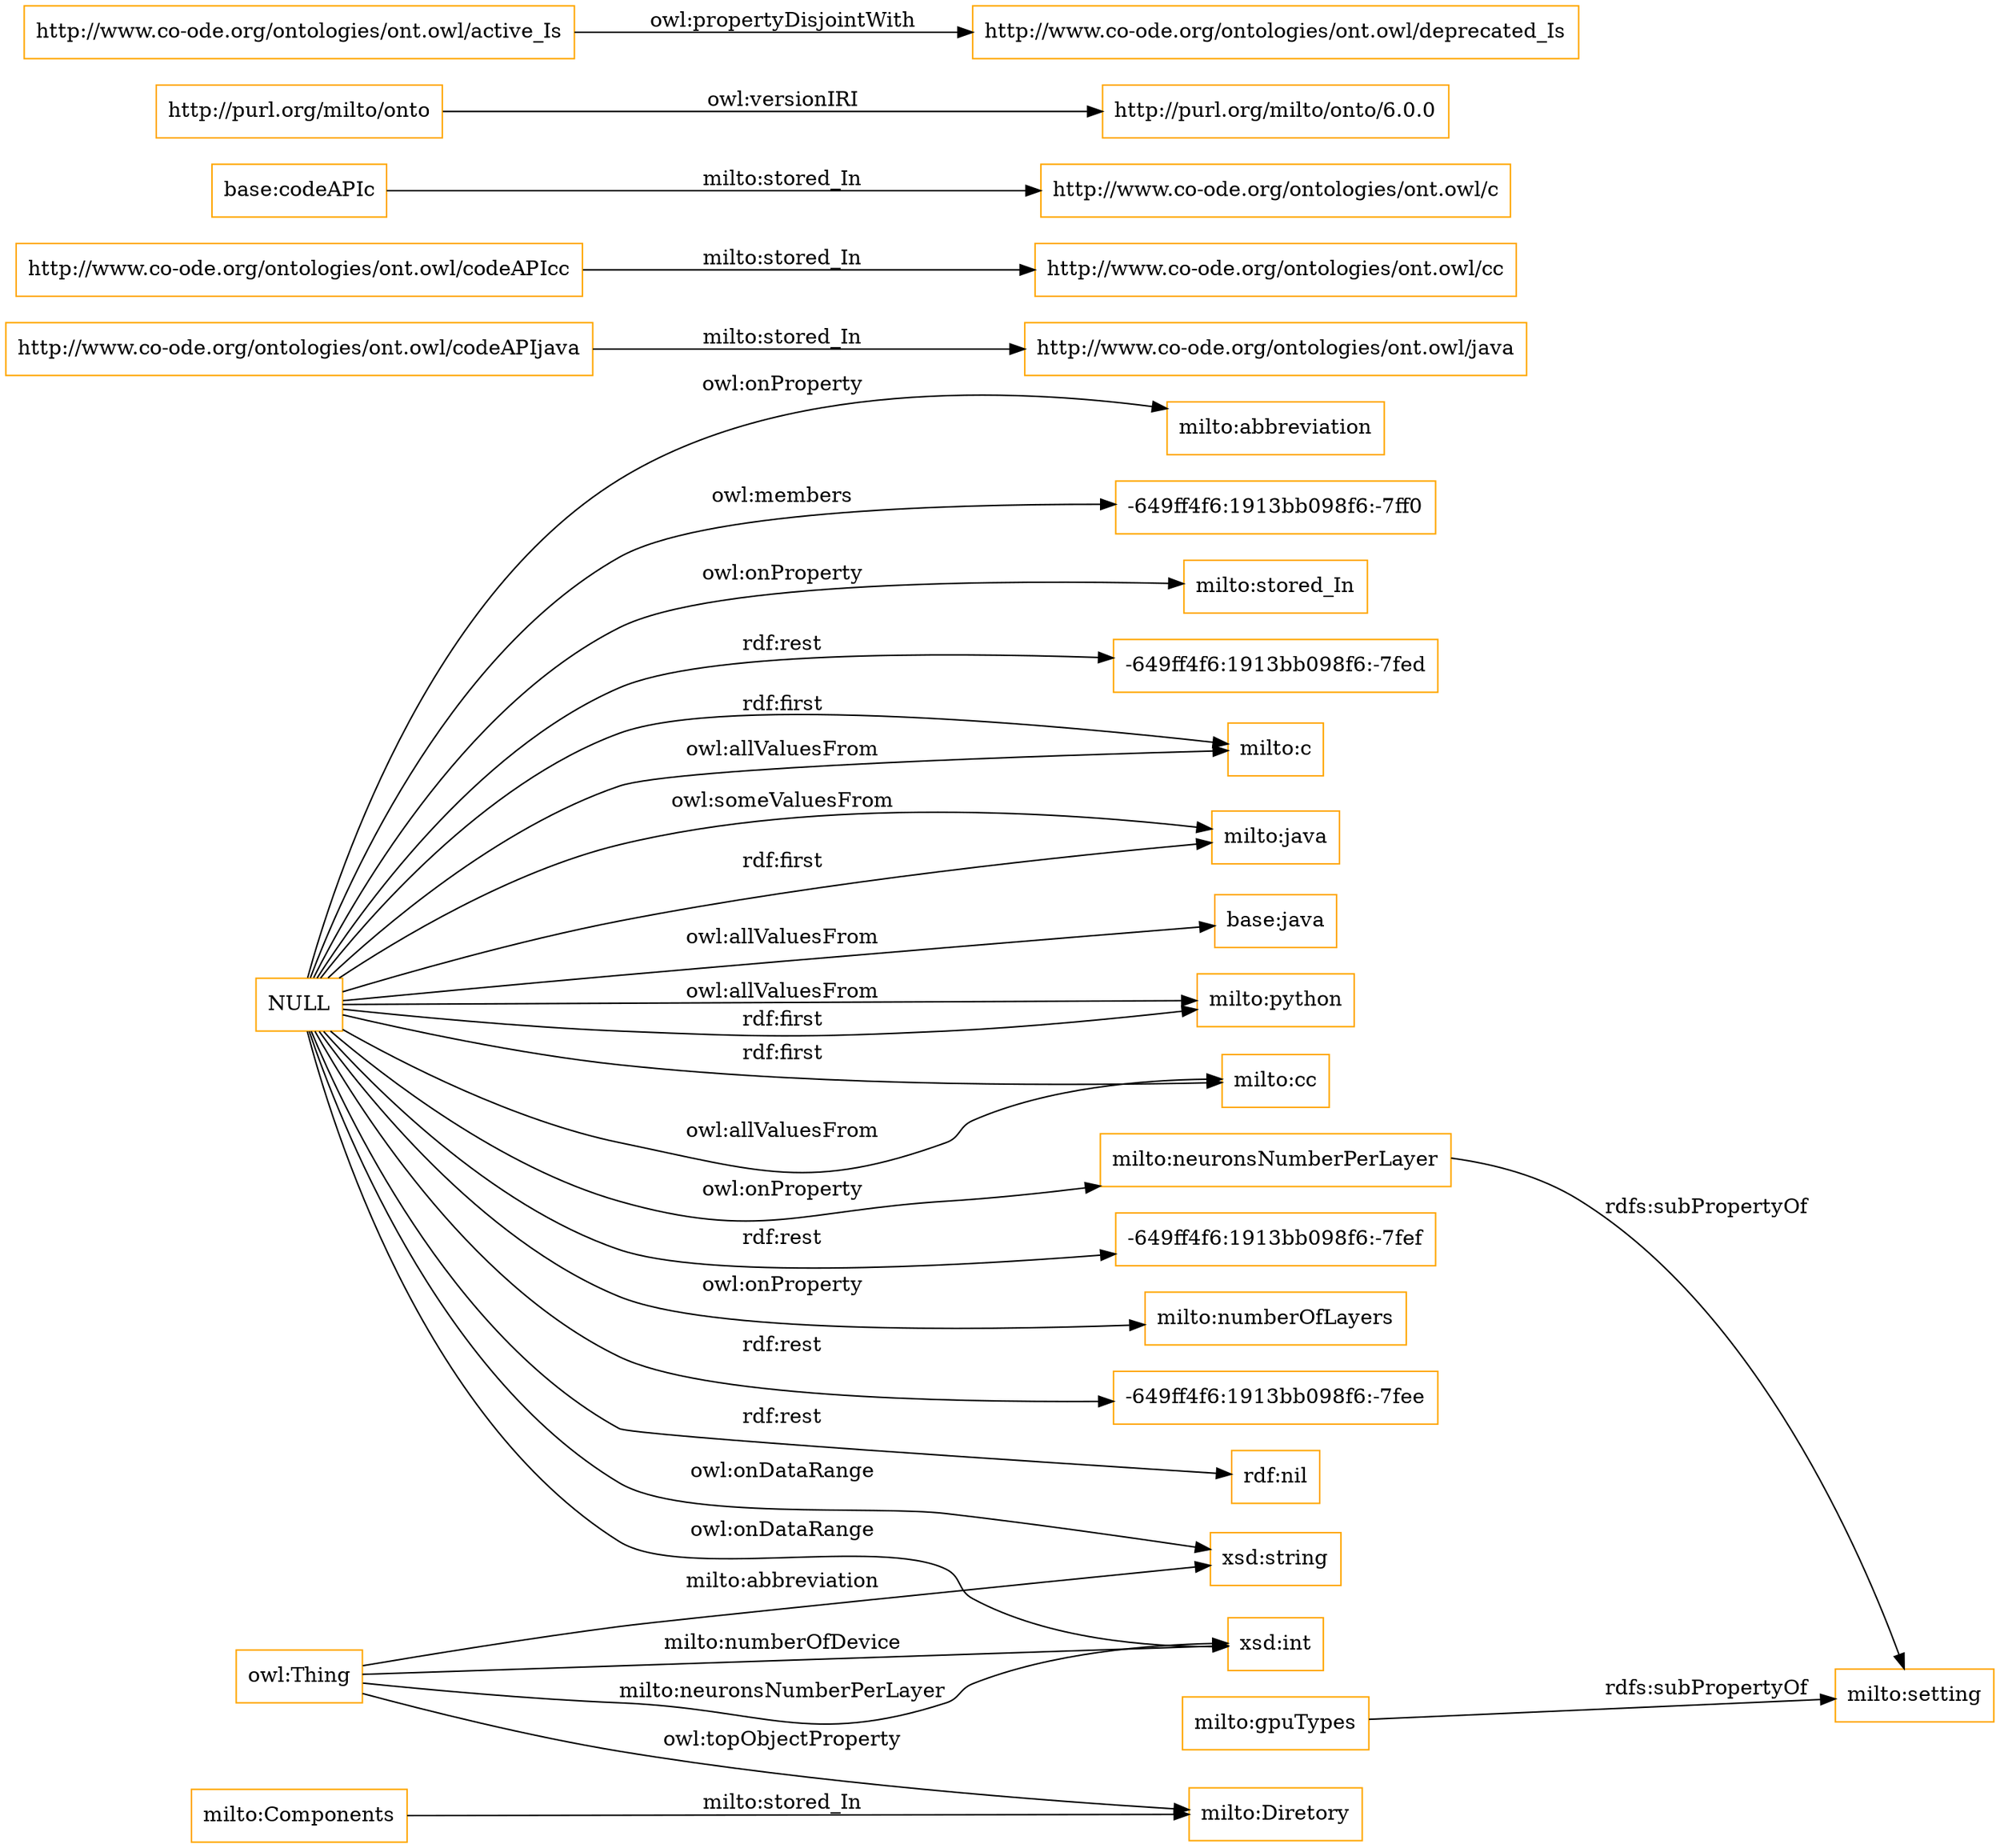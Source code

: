 digraph ar2dtool_diagram { 
rankdir=LR;
size="1501"
node [shape = rectangle, color="orange"]; "milto:c" "milto:Diretory" "milto:java" "base:java" "milto:python" "milto:cc" "milto:Components" ; /*classes style*/
	"milto:gpuTypes" -> "milto:setting" [ label = "rdfs:subPropertyOf" ];
	"http://www.co-ode.org/ontologies/ont.owl/codeAPIjava" -> "http://www.co-ode.org/ontologies/ont.owl/java" [ label = "milto:stored_In" ];
	"milto:neuronsNumberPerLayer" -> "milto:setting" [ label = "rdfs:subPropertyOf" ];
	"http://www.co-ode.org/ontologies/ont.owl/codeAPIcc" -> "http://www.co-ode.org/ontologies/ont.owl/cc" [ label = "milto:stored_In" ];
	"base:codeAPIc" -> "http://www.co-ode.org/ontologies/ont.owl/c" [ label = "milto:stored_In" ];
	"http://purl.org/milto/onto" -> "http://purl.org/milto/onto/6.0.0" [ label = "owl:versionIRI" ];
	"http://www.co-ode.org/ontologies/ont.owl/active_Is" -> "http://www.co-ode.org/ontologies/ont.owl/deprecated_Is" [ label = "owl:propertyDisjointWith" ];
	"NULL" -> "milto:c" [ label = "owl:allValuesFrom" ];
	"NULL" -> "milto:java" [ label = "rdf:first" ];
	"NULL" -> "base:java" [ label = "owl:allValuesFrom" ];
	"NULL" -> "-649ff4f6:1913bb098f6:-7fef" [ label = "rdf:rest" ];
	"NULL" -> "milto:java" [ label = "owl:someValuesFrom" ];
	"NULL" -> "milto:numberOfLayers" [ label = "owl:onProperty" ];
	"NULL" -> "milto:neuronsNumberPerLayer" [ label = "owl:onProperty" ];
	"NULL" -> "milto:python" [ label = "rdf:first" ];
	"NULL" -> "milto:python" [ label = "owl:allValuesFrom" ];
	"NULL" -> "milto:cc" [ label = "owl:allValuesFrom" ];
	"NULL" -> "-649ff4f6:1913bb098f6:-7fee" [ label = "rdf:rest" ];
	"NULL" -> "rdf:nil" [ label = "rdf:rest" ];
	"NULL" -> "xsd:string" [ label = "owl:onDataRange" ];
	"NULL" -> "milto:abbreviation" [ label = "owl:onProperty" ];
	"NULL" -> "xsd:int" [ label = "owl:onDataRange" ];
	"NULL" -> "milto:c" [ label = "rdf:first" ];
	"NULL" -> "-649ff4f6:1913bb098f6:-7ff0" [ label = "owl:members" ];
	"NULL" -> "milto:stored_In" [ label = "owl:onProperty" ];
	"NULL" -> "milto:cc" [ label = "rdf:first" ];
	"NULL" -> "-649ff4f6:1913bb098f6:-7fed" [ label = "rdf:rest" ];
	"owl:Thing" -> "xsd:int" [ label = "milto:neuronsNumberPerLayer" ];
	"owl:Thing" -> "xsd:int" [ label = "milto:numberOfDevice" ];
	"owl:Thing" -> "xsd:string" [ label = "milto:abbreviation" ];
	"milto:Components" -> "milto:Diretory" [ label = "milto:stored_In" ];
	"owl:Thing" -> "milto:Diretory" [ label = "owl:topObjectProperty" ];

}
